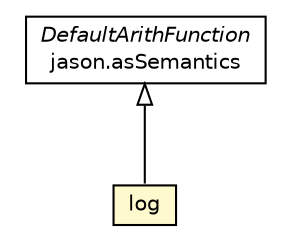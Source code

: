 #!/usr/local/bin/dot
#
# Class diagram 
# Generated by UMLGraph version R5_6_6-1-g9240c4 (http://www.umlgraph.org/)
#

digraph G {
	edge [fontname="Helvetica",fontsize=10,labelfontname="Helvetica",labelfontsize=10];
	node [fontname="Helvetica",fontsize=10,shape=plaintext];
	nodesep=0.25;
	ranksep=0.5;
	// jason.asSemantics.DefaultArithFunction
	c60547 [label=<<table title="jason.asSemantics.DefaultArithFunction" border="0" cellborder="1" cellspacing="0" cellpadding="2" port="p" href="../asSemantics/DefaultArithFunction.html">
		<tr><td><table border="0" cellspacing="0" cellpadding="1">
<tr><td align="center" balign="center"><font face="Helvetica-Oblique"> DefaultArithFunction </font></td></tr>
<tr><td align="center" balign="center"> jason.asSemantics </td></tr>
		</table></td></tr>
		</table>>, URL="../asSemantics/DefaultArithFunction.html", fontname="Helvetica", fontcolor="black", fontsize=10.0];
	// jason.functions.log
	c60631 [label=<<table title="jason.functions.log" border="0" cellborder="1" cellspacing="0" cellpadding="2" port="p" bgcolor="lemonChiffon" href="./log.html">
		<tr><td><table border="0" cellspacing="0" cellpadding="1">
<tr><td align="center" balign="center"> log </td></tr>
		</table></td></tr>
		</table>>, URL="./log.html", fontname="Helvetica", fontcolor="black", fontsize=10.0];
	//jason.functions.log extends jason.asSemantics.DefaultArithFunction
	c60547:p -> c60631:p [dir=back,arrowtail=empty];
}


